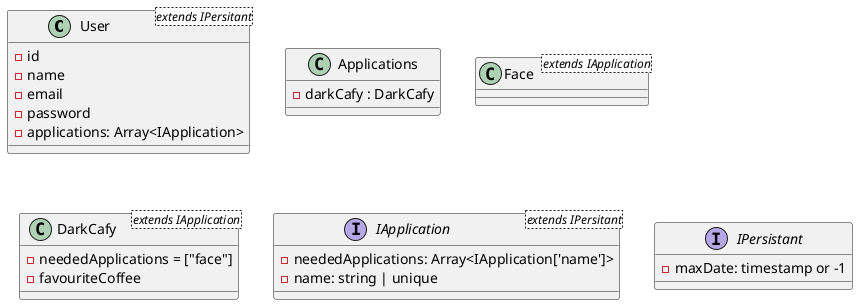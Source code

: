 @startuml Database

class User <extends IPersitant> {
  - id
  - name
  - email
  - password
  - applications: Array<IApplication>
}

class Applications {
  - darkCafy : DarkCafy
}

class Face <extends IApplication> {


}

class DarkCafy <extends IApplication> {
  - neededApplications = ["face"]
  - favouriteCoffee

}

interface IApplication <extends IPersitant> {
  - neededApplications: Array<IApplication['name']>
  - name: string | unique
}

interface IPersistant {
  - maxDate: timestamp or -1
}

@enduml